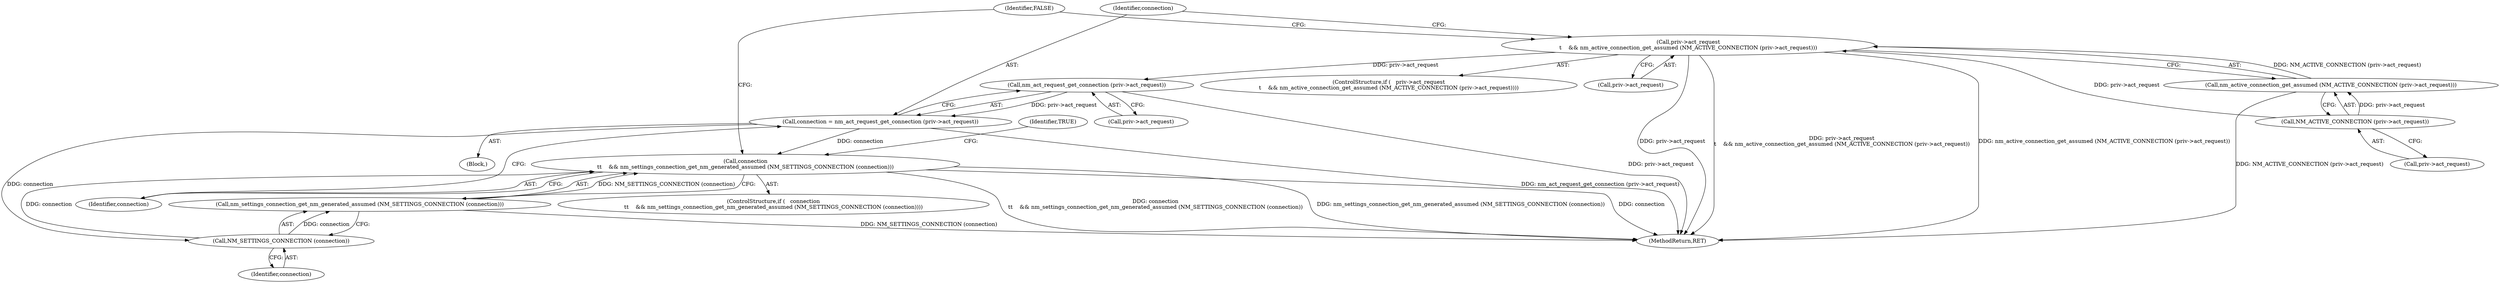 digraph "0_NetworkManager_d5fc88e573fa58b93034b04d35a2454f5d28cad9@API" {
"1000857" [label="(Call,priv->act_request\n\t    && nm_active_connection_get_assumed (NM_ACTIVE_CONNECTION (priv->act_request)))"];
"1000862" [label="(Call,NM_ACTIVE_CONNECTION (priv->act_request))"];
"1000861" [label="(Call,nm_active_connection_get_assumed (NM_ACTIVE_CONNECTION (priv->act_request)))"];
"1000869" [label="(Call,nm_act_request_get_connection (priv->act_request))"];
"1000867" [label="(Call,connection = nm_act_request_get_connection (priv->act_request))"];
"1000874" [label="(Call,connection\n\t\t    && nm_settings_connection_get_nm_generated_assumed (NM_SETTINGS_CONNECTION (connection)))"];
"1000877" [label="(Call,NM_SETTINGS_CONNECTION (connection))"];
"1000876" [label="(Call,nm_settings_connection_get_nm_generated_assumed (NM_SETTINGS_CONNECTION (connection)))"];
"1000867" [label="(Call,connection = nm_act_request_get_connection (priv->act_request))"];
"1000857" [label="(Call,priv->act_request\n\t    && nm_active_connection_get_assumed (NM_ACTIVE_CONNECTION (priv->act_request)))"];
"1000873" [label="(ControlStructure,if (   connection\n\t\t    && nm_settings_connection_get_nm_generated_assumed (NM_SETTINGS_CONNECTION (connection))))"];
"1000876" [label="(Call,nm_settings_connection_get_nm_generated_assumed (NM_SETTINGS_CONNECTION (connection)))"];
"1000878" [label="(Identifier,connection)"];
"1000882" [label="(Identifier,FALSE)"];
"1000863" [label="(Call,priv->act_request)"];
"1000877" [label="(Call,NM_SETTINGS_CONNECTION (connection))"];
"1000866" [label="(Block,)"];
"1000869" [label="(Call,nm_act_request_get_connection (priv->act_request))"];
"1000874" [label="(Call,connection\n\t\t    && nm_settings_connection_get_nm_generated_assumed (NM_SETTINGS_CONNECTION (connection)))"];
"1000856" [label="(ControlStructure,if (   priv->act_request\n\t    && nm_active_connection_get_assumed (NM_ACTIVE_CONNECTION (priv->act_request))))"];
"1000858" [label="(Call,priv->act_request)"];
"1007368" [label="(MethodReturn,RET)"];
"1000875" [label="(Identifier,connection)"];
"1000870" [label="(Call,priv->act_request)"];
"1000861" [label="(Call,nm_active_connection_get_assumed (NM_ACTIVE_CONNECTION (priv->act_request)))"];
"1000880" [label="(Identifier,TRUE)"];
"1000862" [label="(Call,NM_ACTIVE_CONNECTION (priv->act_request))"];
"1000868" [label="(Identifier,connection)"];
"1000857" -> "1000856"  [label="AST: "];
"1000857" -> "1000858"  [label="CFG: "];
"1000857" -> "1000861"  [label="CFG: "];
"1000858" -> "1000857"  [label="AST: "];
"1000861" -> "1000857"  [label="AST: "];
"1000868" -> "1000857"  [label="CFG: "];
"1000882" -> "1000857"  [label="CFG: "];
"1000857" -> "1007368"  [label="DDG: priv->act_request"];
"1000857" -> "1007368"  [label="DDG: priv->act_request\n\t    && nm_active_connection_get_assumed (NM_ACTIVE_CONNECTION (priv->act_request))"];
"1000857" -> "1007368"  [label="DDG: nm_active_connection_get_assumed (NM_ACTIVE_CONNECTION (priv->act_request))"];
"1000862" -> "1000857"  [label="DDG: priv->act_request"];
"1000861" -> "1000857"  [label="DDG: NM_ACTIVE_CONNECTION (priv->act_request)"];
"1000857" -> "1000869"  [label="DDG: priv->act_request"];
"1000862" -> "1000861"  [label="AST: "];
"1000862" -> "1000863"  [label="CFG: "];
"1000863" -> "1000862"  [label="AST: "];
"1000861" -> "1000862"  [label="CFG: "];
"1000862" -> "1000861"  [label="DDG: priv->act_request"];
"1000861" -> "1007368"  [label="DDG: NM_ACTIVE_CONNECTION (priv->act_request)"];
"1000869" -> "1000867"  [label="AST: "];
"1000869" -> "1000870"  [label="CFG: "];
"1000870" -> "1000869"  [label="AST: "];
"1000867" -> "1000869"  [label="CFG: "];
"1000869" -> "1007368"  [label="DDG: priv->act_request"];
"1000869" -> "1000867"  [label="DDG: priv->act_request"];
"1000867" -> "1000866"  [label="AST: "];
"1000868" -> "1000867"  [label="AST: "];
"1000875" -> "1000867"  [label="CFG: "];
"1000867" -> "1007368"  [label="DDG: nm_act_request_get_connection (priv->act_request)"];
"1000867" -> "1000874"  [label="DDG: connection"];
"1000867" -> "1000877"  [label="DDG: connection"];
"1000874" -> "1000873"  [label="AST: "];
"1000874" -> "1000875"  [label="CFG: "];
"1000874" -> "1000876"  [label="CFG: "];
"1000875" -> "1000874"  [label="AST: "];
"1000876" -> "1000874"  [label="AST: "];
"1000880" -> "1000874"  [label="CFG: "];
"1000882" -> "1000874"  [label="CFG: "];
"1000874" -> "1007368"  [label="DDG: connection\n\t\t    && nm_settings_connection_get_nm_generated_assumed (NM_SETTINGS_CONNECTION (connection))"];
"1000874" -> "1007368"  [label="DDG: nm_settings_connection_get_nm_generated_assumed (NM_SETTINGS_CONNECTION (connection))"];
"1000874" -> "1007368"  [label="DDG: connection"];
"1000877" -> "1000874"  [label="DDG: connection"];
"1000876" -> "1000874"  [label="DDG: NM_SETTINGS_CONNECTION (connection)"];
"1000877" -> "1000876"  [label="AST: "];
"1000877" -> "1000878"  [label="CFG: "];
"1000878" -> "1000877"  [label="AST: "];
"1000876" -> "1000877"  [label="CFG: "];
"1000877" -> "1000876"  [label="DDG: connection"];
"1000876" -> "1007368"  [label="DDG: NM_SETTINGS_CONNECTION (connection)"];
}
